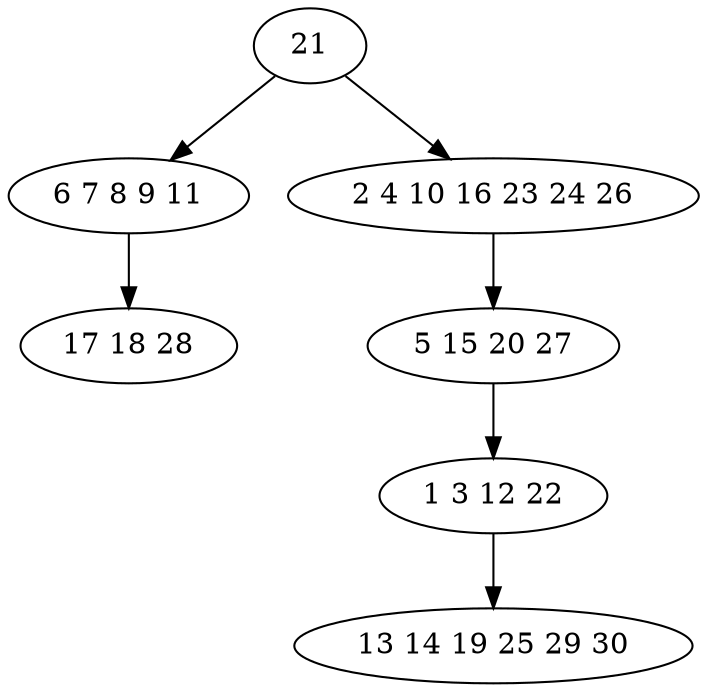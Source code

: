 digraph true_tree {
	"0" -> "1"
	"0" -> "2"
	"1" -> "3"
	"2" -> "4"
	"4" -> "5"
	"5" -> "6"
	"0" [label="21"];
	"1" [label="6 7 8 9 11"];
	"2" [label="2 4 10 16 23 24 26"];
	"3" [label="17 18 28"];
	"4" [label="5 15 20 27"];
	"5" [label="1 3 12 22"];
	"6" [label="13 14 19 25 29 30"];
}
